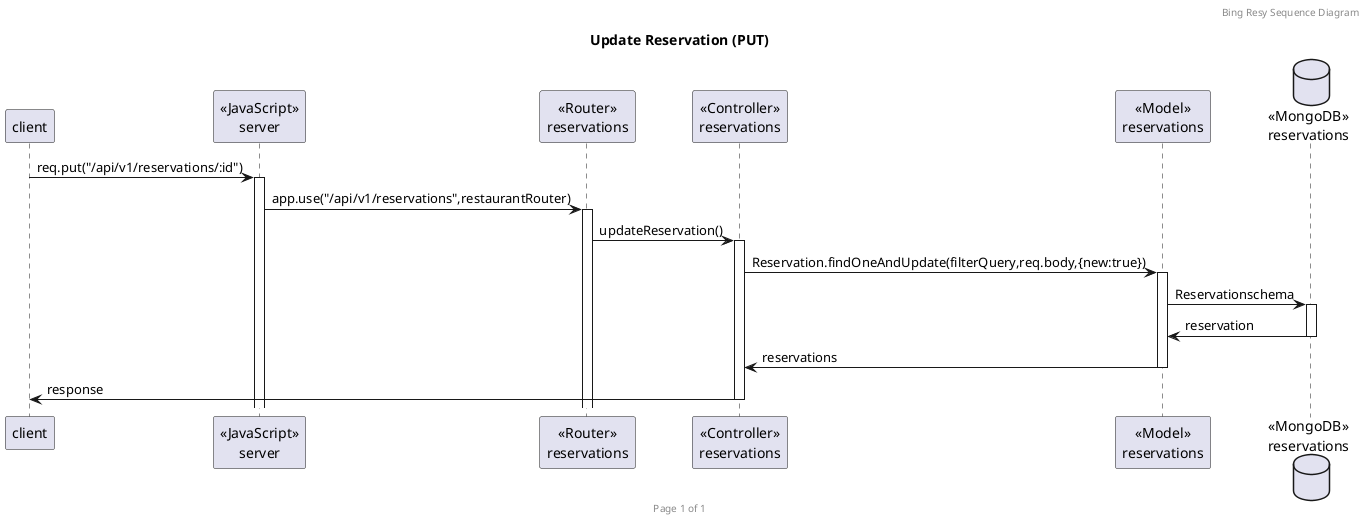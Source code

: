 @startuml

header Bing Resy Sequence Diagram
footer Page %page% of %lastpage%
title "Update Reservation (PUT)"

participant "client" as client
participant "<<JavaScript>>\nserver" as server
participant "<<Router>>\nreservations" as reservationsRouter
participant "<<Controller>>\nreservations" as reservationsController
participant "<<Model>>\nreservations" as reservationsModel
database "<<MongoDB>>\nreservations" as reservationsDatabase

client -> server ++: req.put("/api/v1/reservations/:id")
server -> reservationsRouter ++: app.use("/api/v1/reservations",restaurantRouter)
reservationsRouter -> reservationsController ++: updateReservation()
reservationsController -> reservationsModel ++: Reservation.findOneAndUpdate(filterQuery,req.body,{new:true})
reservationsModel -> reservationsDatabase ++:Reservationschema
reservationsDatabase -> reservationsModel --:reservation
reservationsModel -> reservationsController --:reservations
reservationsController -> client --:response

@enduml